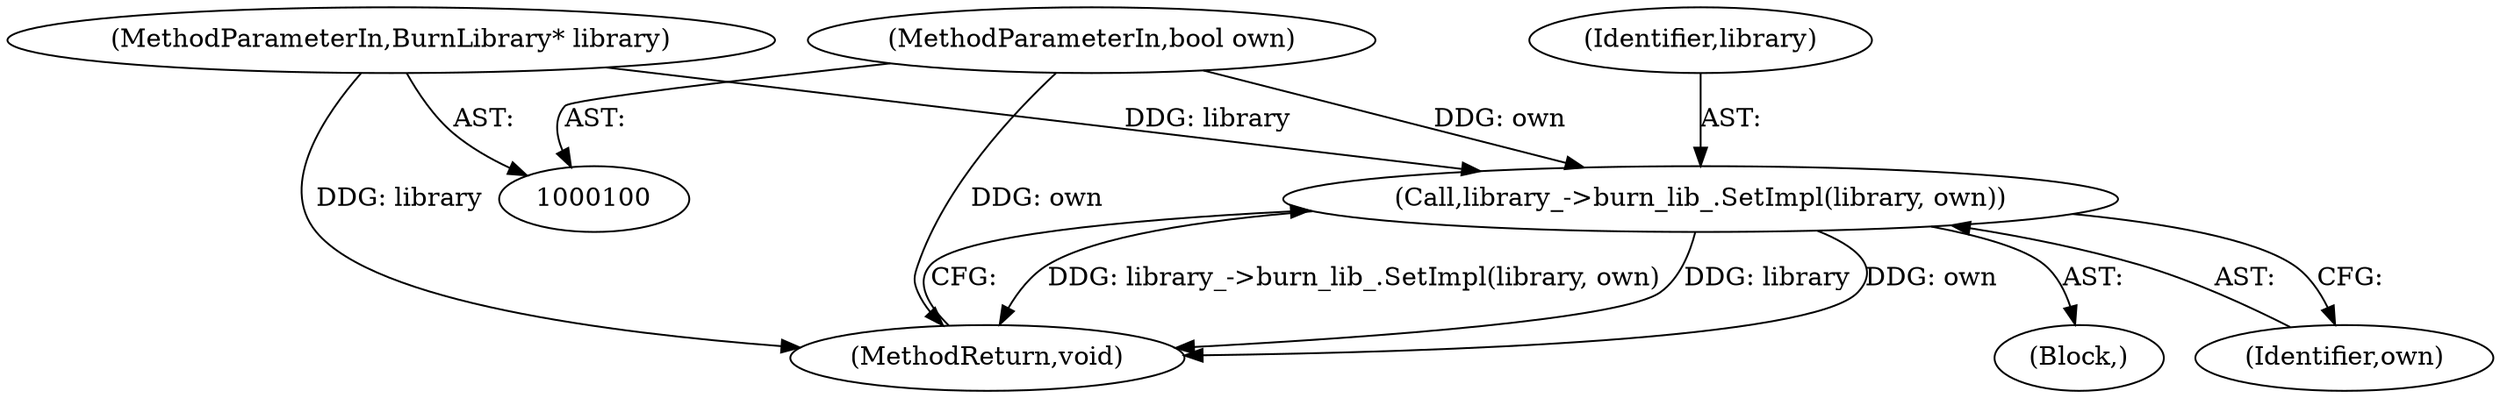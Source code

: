 digraph "1_Chrome_b3ae5db129f88dae153880e84bdabea8ce2ca89b_15@pointer" {
"1000104" [label="(Call,library_->burn_lib_.SetImpl(library, own))"];
"1000101" [label="(MethodParameterIn,BurnLibrary* library)"];
"1000102" [label="(MethodParameterIn,bool own)"];
"1000104" [label="(Call,library_->burn_lib_.SetImpl(library, own))"];
"1000106" [label="(Identifier,own)"];
"1000105" [label="(Identifier,library)"];
"1000102" [label="(MethodParameterIn,bool own)"];
"1000101" [label="(MethodParameterIn,BurnLibrary* library)"];
"1000107" [label="(MethodReturn,void)"];
"1000103" [label="(Block,)"];
"1000104" -> "1000103"  [label="AST: "];
"1000104" -> "1000106"  [label="CFG: "];
"1000105" -> "1000104"  [label="AST: "];
"1000106" -> "1000104"  [label="AST: "];
"1000107" -> "1000104"  [label="CFG: "];
"1000104" -> "1000107"  [label="DDG: library_->burn_lib_.SetImpl(library, own)"];
"1000104" -> "1000107"  [label="DDG: library"];
"1000104" -> "1000107"  [label="DDG: own"];
"1000101" -> "1000104"  [label="DDG: library"];
"1000102" -> "1000104"  [label="DDG: own"];
"1000101" -> "1000100"  [label="AST: "];
"1000101" -> "1000107"  [label="DDG: library"];
"1000102" -> "1000100"  [label="AST: "];
"1000102" -> "1000107"  [label="DDG: own"];
}
